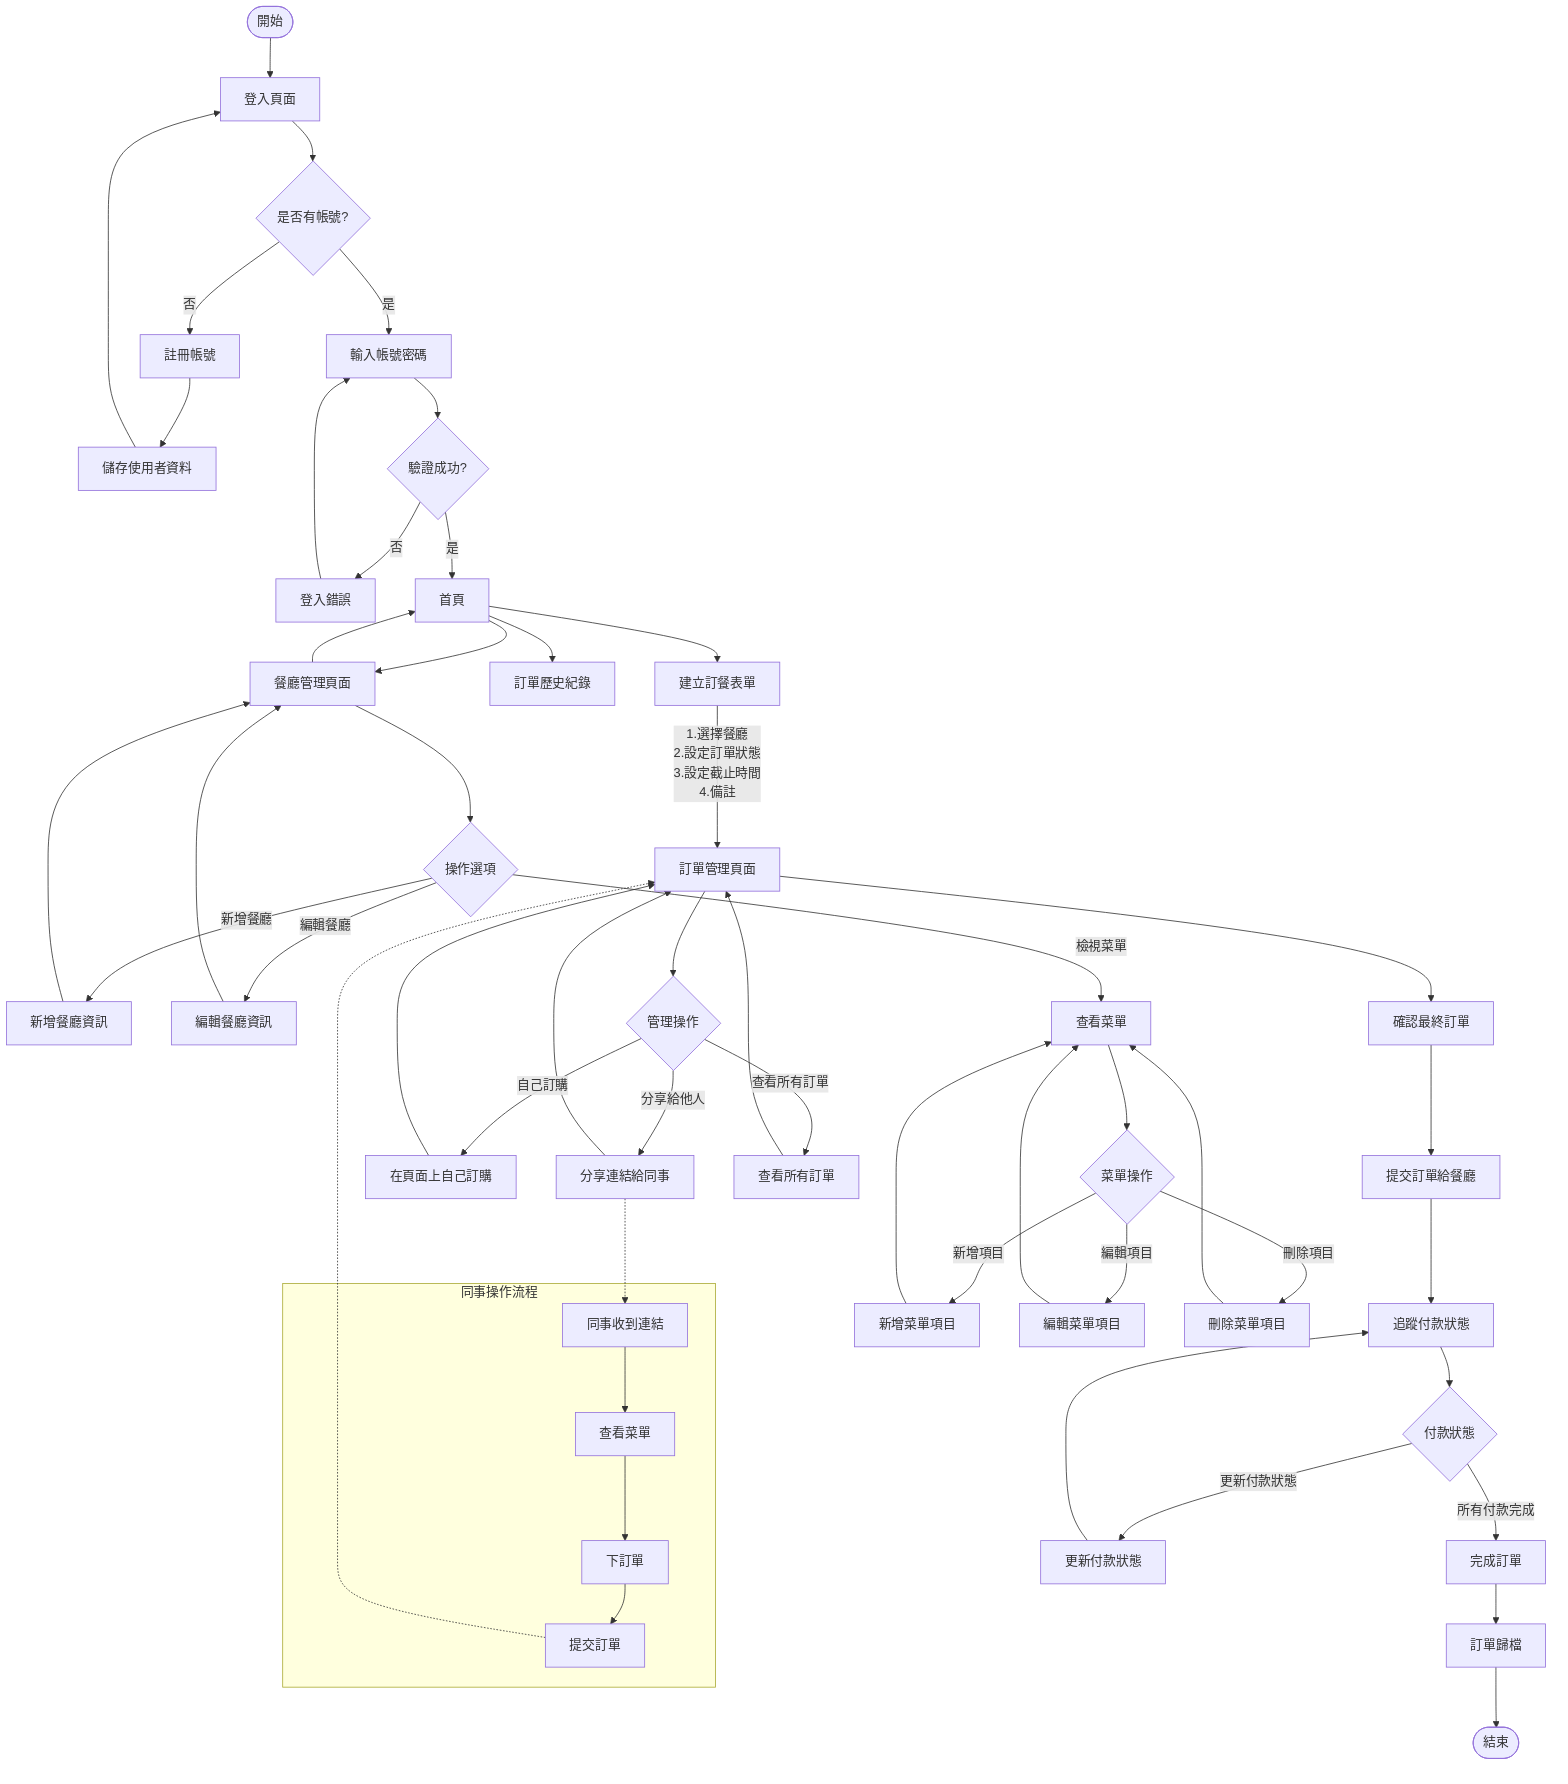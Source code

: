 flowchart TD
    Start([開始]) --> Login[登入頁面]
    Login --> LoginChoice{是否有帳號?}
    LoginChoice -->|否| Register[註冊帳號]
    Register --> SaveUser[儲存使用者資料]
    SaveUser --> Login
    LoginChoice -->|是| InputCredentials[輸入帳號密碼]
    InputCredentials --> AuthCheck{驗證成功?}
    AuthCheck -->|否| LoginError[登入錯誤]
    LoginError --> InputCredentials
    AuthCheck -->|是| HomePage[首頁]
    
    HomePage --> RestaurantManage[餐廳管理頁面]
    HomePage --> OrderHistory[訂單歷史紀錄]
    
    RestaurantManage --> RestaurantAction{操作選項}
    RestaurantAction -->|新增餐廳| AddRestaurant[新增餐廳資訊]
    RestaurantAction -->|編輯餐廳| EditRestaurant[編輯餐廳資訊]
    RestaurantAction -->|檢視菜單| ViewMenu[查看菜單]
    
    ViewMenu --> MenuAction{菜單操作}
    MenuAction -->|新增項目| AddMenuItem[新增菜單項目]
    MenuAction -->|編輯項目| EditMenuItem[編輯菜單項目]
    MenuAction -->|刪除項目| DeleteMenuItem[刪除菜單項目]
    AddMenuItem & EditMenuItem & DeleteMenuItem --> ViewMenu
    
    AddRestaurant & EditRestaurant --> RestaurantManage
    RestaurantManage --> HomePage
    
    %% 使用單一箭頭連接，並在說明中包含多個步驟
    HomePage --> CreateOrderForm[建立訂餐表單]
    CreateOrderForm -->|1.選擇餐廳<br>2.設定訂單狀態<br>3.設定截止時間<br>4.備註| OrderManagementPage[訂單管理頁面]
    
    OrderManagementPage --> ManagementActions{管理操作}
    ManagementActions -->|自己訂購| SelfOrder[在頁面上自己訂購]
    ManagementActions -->|分享給他人| ShareLink[分享連結給同事]
    ManagementActions -->|查看所有訂單| ViewAllOrders[查看所有訂單]
    
    SelfOrder --> OrderManagementPage
    ShareLink --> OrderManagementPage
    ViewAllOrders --> OrderManagementPage
    
    OrderManagementPage --> FinalizeOrder[確認最終訂單]
    FinalizeOrder --> SubmitToRestaurant[提交訂單給餐廳]
    SubmitToRestaurant --> TrackPayment[追蹤付款狀態]
    
    TrackPayment --> PaymentAction{付款狀態}
    PaymentAction -->|更新付款狀態| UpdatePayment[更新付款狀態]
    UpdatePayment --> TrackPayment
    
    PaymentAction -->|所有付款完成| OrderComplete[完成訂單]
    OrderComplete --> ArchiveOrder[訂單歸檔]
    ArchiveOrder --> End([結束])
    
    subgraph 同事操作流程
    ColleagueReceive[同事收到連結] --> ColleagueView[查看菜單]
    ColleagueView --> PlaceOrder[下訂單]
    PlaceOrder --> PayOrder[提交訂單]
    end
    
    ShareLink -.-> ColleagueReceive
    PayOrder -.-> OrderManagementPage